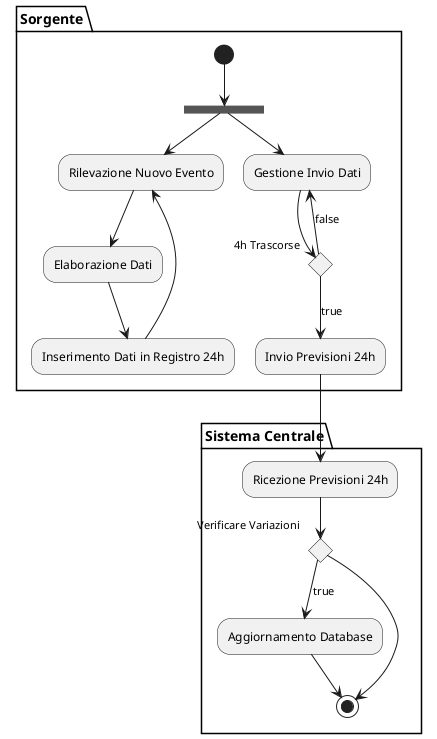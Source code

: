 @startuml

partition Sorgente {
	(*) --> ===S1===
	===S1=== --> "Rilevazione Nuovo Evento"
	--> "Elaborazione Dati"
	--> "Inserimento Dati in Registro 24h"
	--> "Rilevazione Nuovo Evento"
	===S1=== --> "Gestione Invio Dati"
	--> if "4h Trascorse" then
		--> [true] "Invio Previsioni 24h"
	else
		--> [false] "Gestione Invio Dati"
}

partition "Sistema Centrale" {
	"Invio Previsioni 24h" --> "Ricezione Previsioni 24h"
	--> if "Verificare Variazioni"
		--> [true] "Aggiornamento Database"
	else
		--> (*)
	"Aggiornamento Database" --> (*)
}

@enduml